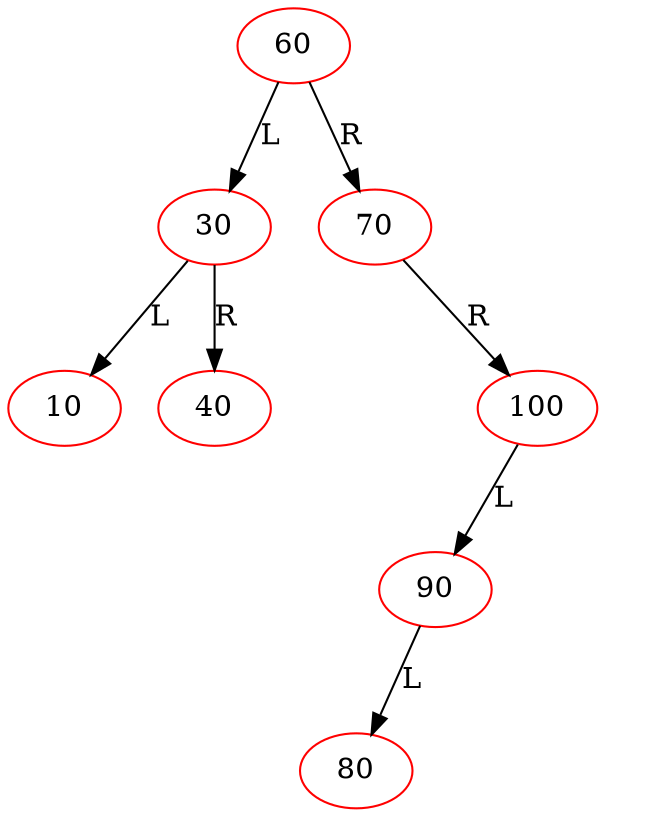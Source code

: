 digraph BiTreeDelete {
"60" -> {"30"} [label="L"]
"60" -> {"70"} [label="R"]
"30" -> {"10"} [label="L"]
"30" -> {"40"} [label="R"]
"70" -> {"HD0"} [label="L"] [style=invis]
"HD0" [style=invis]
"70" -> {"100"} [label="R"]
"100" -> {"90"} [label="L"]
"100" -> {"HD1"} [label="R"] [style=invis]
"HD1" [style=invis]
"90" -> {"80"} [label="L"]
"90" -> {"HD2"} [label="R"] [style=invis]
"HD2" [style=invis]
"60" [color=red]
"30" [color=red]
"10" [color=red]
"40" [color=red]
"70" [color=red]
"100" [color=red]
"90" [color=red]
"80" [color=red]
}

